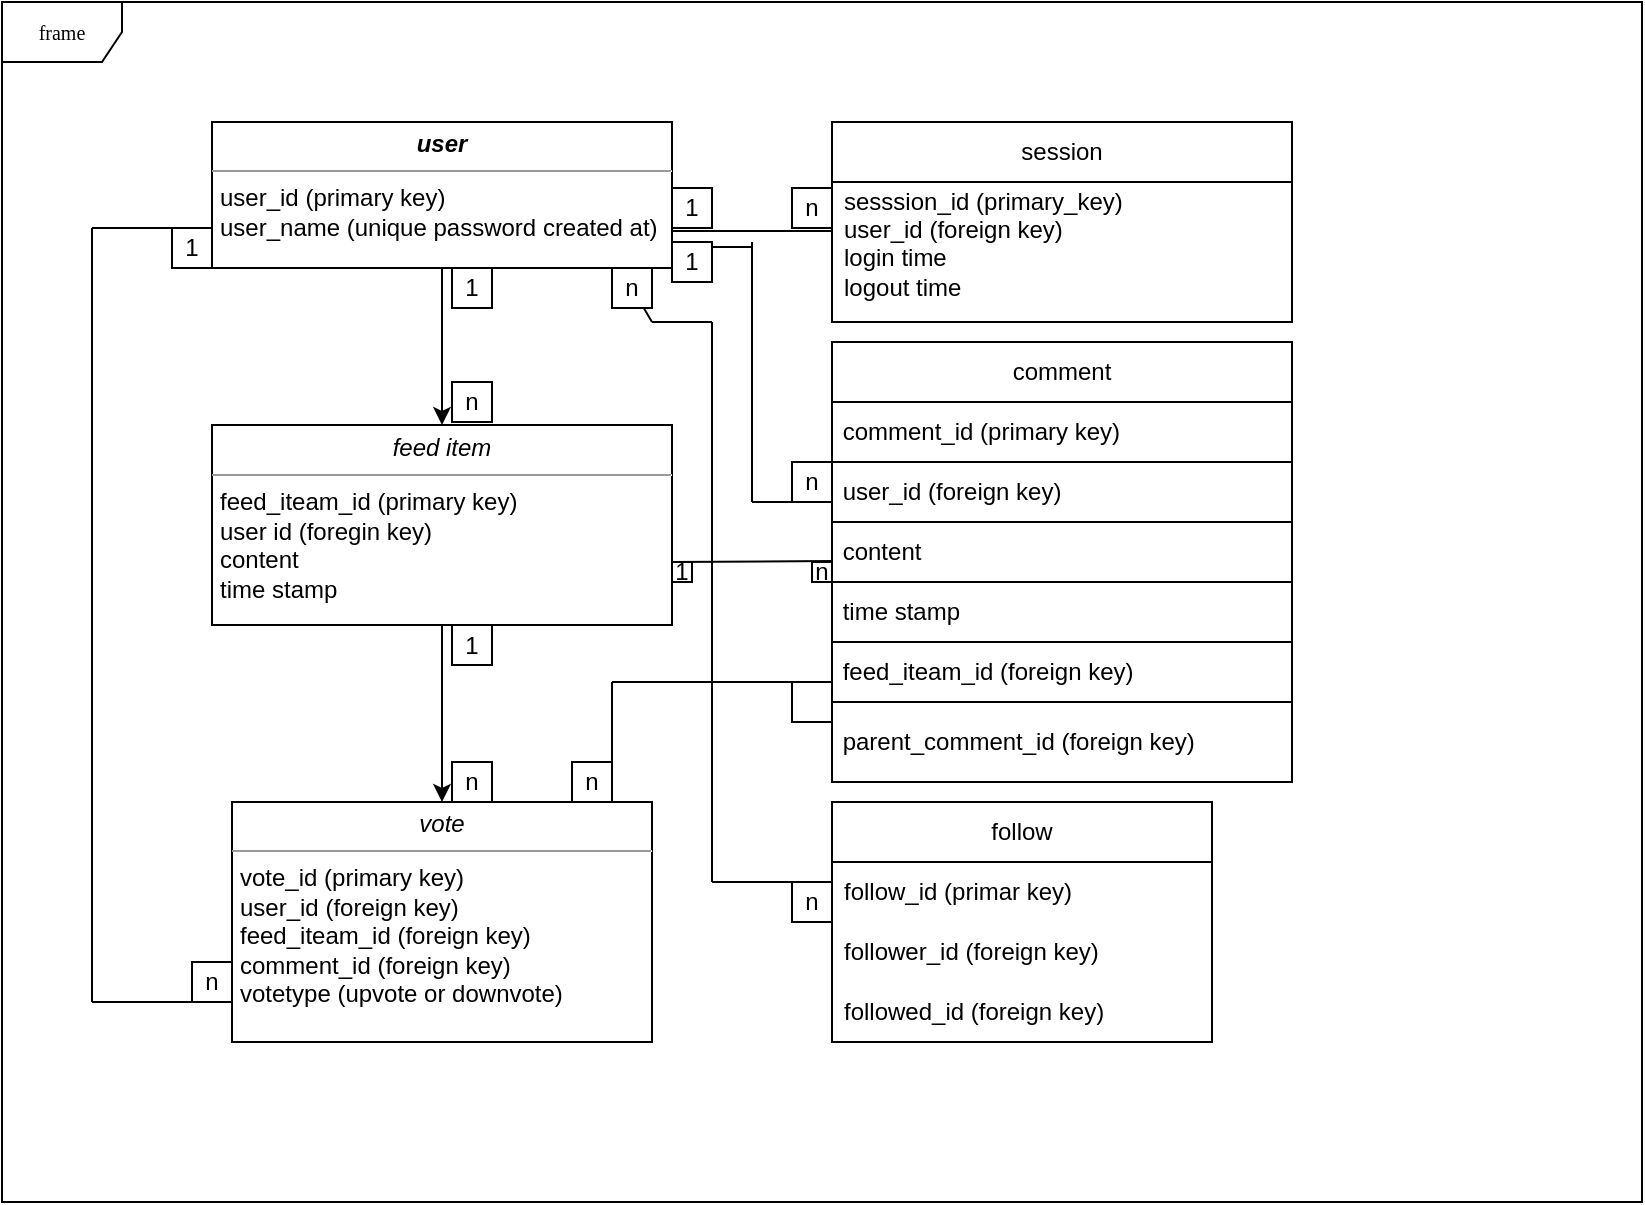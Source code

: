 <mxfile version="21.2.9" type="google">
  <diagram name="Page-1" id="c4acf3e9-155e-7222-9cf6-157b1a14988f">
    <mxGraphModel grid="1" page="1" gridSize="10" guides="1" tooltips="1" connect="1" arrows="1" fold="1" pageScale="1" pageWidth="850" pageHeight="1100" background="none" math="0" shadow="0">
      <root>
        <mxCell id="0" />
        <mxCell id="1" parent="0" />
        <mxCell id="17acba5748e5396b-1" value="frame" style="shape=umlFrame;whiteSpace=wrap;html=1;rounded=0;shadow=0;comic=0;labelBackgroundColor=none;strokeWidth=1;fontFamily=Verdana;fontSize=10;align=center;" vertex="1" parent="1">
          <mxGeometry x="15" y="20" width="820" height="600" as="geometry" />
        </mxCell>
        <mxCell id="pf-oWCts8RdcksbCDUdE-1" value="" style="edgeStyle=orthogonalEdgeStyle;rounded=0;orthogonalLoop=1;jettySize=auto;html=1;" edge="1" parent="1" source="5d2195bd80daf111-18" target="5d2195bd80daf111-19">
          <mxGeometry relative="1" as="geometry" />
        </mxCell>
        <mxCell id="5d2195bd80daf111-18" value="&lt;p style=&quot;margin:0px;margin-top:4px;text-align:center;&quot;&gt;&lt;b&gt;&lt;i&gt;user&lt;/i&gt;&lt;/b&gt;&lt;/p&gt;&lt;hr size=&quot;1&quot;&gt;&lt;p style=&quot;margin:0px;margin-left:4px;&quot;&gt;user_id (primary key)&lt;/p&gt;&lt;p style=&quot;margin:0px;margin-left:4px;&quot;&gt;user_name (unique&amp;nbsp;&lt;span style=&quot;background-color: initial;&quot;&gt;password&amp;nbsp;&lt;/span&gt;&lt;span style=&quot;background-color: initial;&quot;&gt;created at)&lt;/span&gt;&lt;/p&gt;" style="verticalAlign=top;align=left;overflow=fill;fontSize=12;fontFamily=Helvetica;html=1;rounded=0;shadow=0;comic=0;labelBackgroundColor=none;strokeWidth=1" vertex="1" parent="1">
          <mxGeometry x="120" y="80" width="230" height="73" as="geometry" />
        </mxCell>
        <mxCell id="pf-oWCts8RdcksbCDUdE-10" value="" style="edgeStyle=orthogonalEdgeStyle;rounded=0;orthogonalLoop=1;jettySize=auto;html=1;" edge="1" parent="1" source="5d2195bd80daf111-19" target="5d2195bd80daf111-20">
          <mxGeometry relative="1" as="geometry" />
        </mxCell>
        <mxCell id="5d2195bd80daf111-19" value="&lt;p style=&quot;margin:0px;margin-top:4px;text-align:center;&quot;&gt;&lt;i&gt;feed item&lt;/i&gt;&lt;/p&gt;&lt;hr size=&quot;1&quot;&gt;&lt;p style=&quot;margin:0px;margin-left:4px;&quot;&gt;feed_iteam_id (primary key)&lt;/p&gt;&lt;p style=&quot;margin:0px;margin-left:4px;&quot;&gt;user id (foregin key)&lt;/p&gt;&lt;p style=&quot;margin:0px;margin-left:4px;&quot;&gt;content&amp;nbsp;&lt;/p&gt;&lt;p style=&quot;margin:0px;margin-left:4px;&quot;&gt;time stamp&lt;/p&gt;" style="verticalAlign=top;align=left;overflow=fill;fontSize=12;fontFamily=Helvetica;html=1;rounded=0;shadow=0;comic=0;labelBackgroundColor=none;strokeWidth=1" vertex="1" parent="1">
          <mxGeometry x="120" y="231.5" width="230" height="100" as="geometry" />
        </mxCell>
        <mxCell id="5d2195bd80daf111-20" value="&lt;p style=&quot;margin:0px;margin-top:4px;text-align:center;&quot;&gt;&lt;i&gt;vote&lt;/i&gt;&lt;/p&gt;&lt;hr size=&quot;1&quot;&gt;&lt;p style=&quot;margin:0px;margin-left:4px;&quot;&gt;vote_id (primary key)&lt;/p&gt;&lt;p style=&quot;margin:0px;margin-left:4px;&quot;&gt;user_id (foreign key)&lt;/p&gt;&lt;p style=&quot;margin:0px;margin-left:4px;&quot;&gt;feed_iteam_id (foreign key)&lt;/p&gt;&lt;p style=&quot;margin:0px;margin-left:4px;&quot;&gt;comment_id (foreign key)&lt;/p&gt;&lt;p style=&quot;margin:0px;margin-left:4px;&quot;&gt;votetype (upvote or downvote)&lt;/p&gt;" style="verticalAlign=top;align=left;overflow=fill;fontSize=12;fontFamily=Helvetica;html=1;rounded=0;shadow=0;comic=0;labelBackgroundColor=none;strokeWidth=1" vertex="1" parent="1">
          <mxGeometry x="130" y="420" width="210" height="120" as="geometry" />
        </mxCell>
        <mxCell id="pf-oWCts8RdcksbCDUdE-6" value="1" style="whiteSpace=wrap;html=1;aspect=fixed;" vertex="1" parent="1">
          <mxGeometry x="100" y="133" width="20" height="20" as="geometry" />
        </mxCell>
        <mxCell id="pf-oWCts8RdcksbCDUdE-7" value="n" style="whiteSpace=wrap;html=1;aspect=fixed;" vertex="1" parent="1">
          <mxGeometry x="110" y="500" width="20" height="20" as="geometry" />
        </mxCell>
        <mxCell id="pf-oWCts8RdcksbCDUdE-8" value="1" style="whiteSpace=wrap;html=1;aspect=fixed;" vertex="1" parent="1">
          <mxGeometry x="240" y="153" width="20" height="20" as="geometry" />
        </mxCell>
        <mxCell id="pf-oWCts8RdcksbCDUdE-9" value="n" style="whiteSpace=wrap;html=1;aspect=fixed;" vertex="1" parent="1">
          <mxGeometry x="240" y="210" width="20" height="20" as="geometry" />
        </mxCell>
        <mxCell id="pf-oWCts8RdcksbCDUdE-11" value="1" style="whiteSpace=wrap;html=1;aspect=fixed;" vertex="1" parent="1">
          <mxGeometry x="240" y="331.5" width="20" height="20" as="geometry" />
        </mxCell>
        <mxCell id="pf-oWCts8RdcksbCDUdE-12" value="n" style="whiteSpace=wrap;html=1;aspect=fixed;" vertex="1" parent="1">
          <mxGeometry x="240" y="400" width="20" height="20" as="geometry" />
        </mxCell>
        <mxCell id="pf-oWCts8RdcksbCDUdE-18" value="" style="endArrow=none;html=1;rounded=0;" edge="1" parent="1">
          <mxGeometry width="50" height="50" relative="1" as="geometry">
            <mxPoint x="60" y="133" as="sourcePoint" />
            <mxPoint x="100" y="133" as="targetPoint" />
          </mxGeometry>
        </mxCell>
        <mxCell id="pf-oWCts8RdcksbCDUdE-19" value="" style="endArrow=none;html=1;rounded=0;" edge="1" parent="1">
          <mxGeometry width="50" height="50" relative="1" as="geometry">
            <mxPoint x="60" y="520" as="sourcePoint" />
            <mxPoint x="60" y="133" as="targetPoint" />
          </mxGeometry>
        </mxCell>
        <mxCell id="pf-oWCts8RdcksbCDUdE-21" value="" style="endArrow=none;html=1;rounded=0;" edge="1" parent="1">
          <mxGeometry width="50" height="50" relative="1" as="geometry">
            <mxPoint x="60" y="520" as="sourcePoint" />
            <mxPoint x="110" y="520" as="targetPoint" />
          </mxGeometry>
        </mxCell>
        <mxCell id="pf-oWCts8RdcksbCDUdE-23" value="" style="endArrow=none;html=1;rounded=0;" edge="1" parent="1">
          <mxGeometry width="50" height="50" relative="1" as="geometry">
            <mxPoint x="350" y="134.5" as="sourcePoint" />
            <mxPoint x="430" y="134.5" as="targetPoint" />
            <Array as="points">
              <mxPoint x="390" y="134.5" />
            </Array>
          </mxGeometry>
        </mxCell>
        <mxCell id="pf-oWCts8RdcksbCDUdE-30" value="" style="endArrow=none;html=1;rounded=0;" edge="1" parent="1">
          <mxGeometry width="50" height="50" relative="1" as="geometry">
            <mxPoint x="350" y="142.5" as="sourcePoint" />
            <mxPoint x="390" y="142.5" as="targetPoint" />
          </mxGeometry>
        </mxCell>
        <mxCell id="pf-oWCts8RdcksbCDUdE-35" value="" style="endArrow=none;html=1;rounded=0;" edge="1" parent="1" source="pf-oWCts8RdcksbCDUdE-65">
          <mxGeometry width="50" height="50" relative="1" as="geometry">
            <mxPoint x="340" y="180" as="sourcePoint" />
            <mxPoint x="340" y="153" as="targetPoint" />
          </mxGeometry>
        </mxCell>
        <mxCell id="pf-oWCts8RdcksbCDUdE-37" value="follow" style="swimlane;fontStyle=0;childLayout=stackLayout;horizontal=1;startSize=30;horizontalStack=0;resizeParent=1;resizeParentMax=0;resizeLast=0;collapsible=1;marginBottom=0;whiteSpace=wrap;html=1;" vertex="1" parent="1">
          <mxGeometry x="430" y="420" width="190" height="120" as="geometry" />
        </mxCell>
        <mxCell id="pf-oWCts8RdcksbCDUdE-38" value="follow_id (primar key)" style="text;strokeColor=none;fillColor=none;align=left;verticalAlign=middle;spacingLeft=4;spacingRight=4;overflow=hidden;points=[[0,0.5],[1,0.5]];portConstraint=eastwest;rotatable=0;whiteSpace=wrap;html=1;" vertex="1" parent="pf-oWCts8RdcksbCDUdE-37">
          <mxGeometry y="30" width="190" height="30" as="geometry" />
        </mxCell>
        <mxCell id="pf-oWCts8RdcksbCDUdE-39" value="follower_id (foreign key)" style="text;strokeColor=none;fillColor=none;align=left;verticalAlign=middle;spacingLeft=4;spacingRight=4;overflow=hidden;points=[[0,0.5],[1,0.5]];portConstraint=eastwest;rotatable=0;whiteSpace=wrap;html=1;" vertex="1" parent="pf-oWCts8RdcksbCDUdE-37">
          <mxGeometry y="60" width="190" height="30" as="geometry" />
        </mxCell>
        <mxCell id="pf-oWCts8RdcksbCDUdE-40" value="followed_id (foreign key)" style="text;strokeColor=none;fillColor=none;align=left;verticalAlign=middle;spacingLeft=4;spacingRight=4;overflow=hidden;points=[[0,0.5],[1,0.5]];portConstraint=eastwest;rotatable=0;whiteSpace=wrap;html=1;" vertex="1" parent="pf-oWCts8RdcksbCDUdE-37">
          <mxGeometry y="90" width="190" height="30" as="geometry" />
        </mxCell>
        <mxCell id="pf-oWCts8RdcksbCDUdE-41" value="session" style="swimlane;fontStyle=0;childLayout=stackLayout;horizontal=1;startSize=30;horizontalStack=0;resizeParent=1;resizeParentMax=0;resizeLast=0;collapsible=1;marginBottom=0;whiteSpace=wrap;html=1;" vertex="1" parent="1">
          <mxGeometry x="430" y="80" width="230" height="100" as="geometry" />
        </mxCell>
        <mxCell id="pf-oWCts8RdcksbCDUdE-43" value="sesssion_id (primary_key)&lt;br&gt;user_id (foreign key)&lt;br&gt;login time&lt;br&gt;logout time&lt;br&gt;&lt;br&gt;&lt;br&gt;&lt;br&gt;&lt;br&gt;" style="text;strokeColor=none;fillColor=none;align=left;verticalAlign=middle;spacingLeft=4;spacingRight=4;overflow=hidden;points=[[0,0.5],[1,0.5]];portConstraint=eastwest;rotatable=0;whiteSpace=wrap;html=1;" vertex="1" parent="pf-oWCts8RdcksbCDUdE-41">
          <mxGeometry y="30" width="230" height="70" as="geometry" />
        </mxCell>
        <mxCell id="pf-oWCts8RdcksbCDUdE-49" value="" style="endArrow=none;html=1;rounded=0;" edge="1" parent="1">
          <mxGeometry width="50" height="50" relative="1" as="geometry">
            <mxPoint x="390" y="270" as="sourcePoint" />
            <mxPoint x="390" y="140" as="targetPoint" />
          </mxGeometry>
        </mxCell>
        <mxCell id="pf-oWCts8RdcksbCDUdE-50" value="" style="endArrow=none;html=1;rounded=0;" edge="1" parent="1">
          <mxGeometry width="50" height="50" relative="1" as="geometry">
            <mxPoint x="430" y="270" as="sourcePoint" />
            <mxPoint x="390" y="270" as="targetPoint" />
          </mxGeometry>
        </mxCell>
        <mxCell id="pf-oWCts8RdcksbCDUdE-51" value="" style="endArrow=none;html=1;rounded=0;" edge="1" parent="1">
          <mxGeometry width="50" height="50" relative="1" as="geometry">
            <mxPoint x="370" y="460" as="sourcePoint" />
            <mxPoint x="370" y="180" as="targetPoint" />
          </mxGeometry>
        </mxCell>
        <mxCell id="pf-oWCts8RdcksbCDUdE-52" value="" style="endArrow=none;html=1;rounded=0;" edge="1" parent="1">
          <mxGeometry width="50" height="50" relative="1" as="geometry">
            <mxPoint x="340" y="180" as="sourcePoint" />
            <mxPoint x="370" y="180" as="targetPoint" />
          </mxGeometry>
        </mxCell>
        <mxCell id="pf-oWCts8RdcksbCDUdE-53" value="" style="endArrow=none;html=1;rounded=0;" edge="1" parent="1">
          <mxGeometry width="50" height="50" relative="1" as="geometry">
            <mxPoint x="430" y="460" as="sourcePoint" />
            <mxPoint x="370" y="460" as="targetPoint" />
          </mxGeometry>
        </mxCell>
        <mxCell id="pf-oWCts8RdcksbCDUdE-54" value="" style="rounded=0;whiteSpace=wrap;html=1;" vertex="1" parent="1">
          <mxGeometry x="430" y="190" width="230" height="220" as="geometry" />
        </mxCell>
        <mxCell id="pf-oWCts8RdcksbCDUdE-55" value="" style="endArrow=none;html=1;rounded=0;" edge="1" parent="1">
          <mxGeometry width="50" height="50" relative="1" as="geometry">
            <mxPoint x="430" y="219.5" as="sourcePoint" />
            <mxPoint x="660" y="219.5" as="targetPoint" />
          </mxGeometry>
        </mxCell>
        <mxCell id="pf-oWCts8RdcksbCDUdE-56" value="comment" style="rounded=0;whiteSpace=wrap;html=1;" vertex="1" parent="1">
          <mxGeometry x="430" y="190" width="230" height="30" as="geometry" />
        </mxCell>
        <mxCell id="pf-oWCts8RdcksbCDUdE-57" value="" style="endArrow=none;html=1;rounded=0;" edge="1" parent="1">
          <mxGeometry width="50" height="50" relative="1" as="geometry">
            <mxPoint x="350" y="300" as="sourcePoint" />
            <mxPoint x="430" y="299.5" as="targetPoint" />
          </mxGeometry>
        </mxCell>
        <mxCell id="pf-oWCts8RdcksbCDUdE-58" value="" style="endArrow=none;html=1;rounded=0;" edge="1" parent="1">
          <mxGeometry width="50" height="50" relative="1" as="geometry">
            <mxPoint x="320" y="420" as="sourcePoint" />
            <mxPoint x="320" y="360" as="targetPoint" />
          </mxGeometry>
        </mxCell>
        <mxCell id="pf-oWCts8RdcksbCDUdE-59" value="" style="endArrow=none;html=1;rounded=0;" edge="1" parent="1">
          <mxGeometry width="50" height="50" relative="1" as="geometry">
            <mxPoint x="320" y="360" as="sourcePoint" />
            <mxPoint x="430" y="360" as="targetPoint" />
          </mxGeometry>
        </mxCell>
        <mxCell id="pf-oWCts8RdcksbCDUdE-61" value="1" style="whiteSpace=wrap;html=1;aspect=fixed;" vertex="1" parent="1">
          <mxGeometry x="350" y="113" width="20" height="20" as="geometry" />
        </mxCell>
        <mxCell id="pf-oWCts8RdcksbCDUdE-62" value="n" style="whiteSpace=wrap;html=1;aspect=fixed;" vertex="1" parent="1">
          <mxGeometry x="410" y="113" width="20" height="20" as="geometry" />
        </mxCell>
        <mxCell id="pf-oWCts8RdcksbCDUdE-63" value="1" style="whiteSpace=wrap;html=1;aspect=fixed;" vertex="1" parent="1">
          <mxGeometry x="350" y="140" width="20" height="20" as="geometry" />
        </mxCell>
        <mxCell id="pf-oWCts8RdcksbCDUdE-64" value="n" style="whiteSpace=wrap;html=1;aspect=fixed;" vertex="1" parent="1">
          <mxGeometry x="410" y="250" width="20" height="20" as="geometry" />
        </mxCell>
        <mxCell id="pf-oWCts8RdcksbCDUdE-66" value="" style="endArrow=none;html=1;rounded=0;" edge="1" parent="1" target="pf-oWCts8RdcksbCDUdE-65">
          <mxGeometry width="50" height="50" relative="1" as="geometry">
            <mxPoint x="340" y="180" as="sourcePoint" />
            <mxPoint x="340" y="153" as="targetPoint" />
          </mxGeometry>
        </mxCell>
        <mxCell id="pf-oWCts8RdcksbCDUdE-65" value="n" style="whiteSpace=wrap;html=1;aspect=fixed;" vertex="1" parent="1">
          <mxGeometry x="320" y="153" width="20" height="20" as="geometry" />
        </mxCell>
        <mxCell id="pf-oWCts8RdcksbCDUdE-67" value="n" style="whiteSpace=wrap;html=1;aspect=fixed;" vertex="1" parent="1">
          <mxGeometry x="410" y="460" width="20" height="20" as="geometry" />
        </mxCell>
        <mxCell id="pf-oWCts8RdcksbCDUdE-68" value="n" style="whiteSpace=wrap;html=1;aspect=fixed;" vertex="1" parent="1">
          <mxGeometry x="300" y="400" width="20" height="20" as="geometry" />
        </mxCell>
        <mxCell id="pf-oWCts8RdcksbCDUdE-69" value="" style="whiteSpace=wrap;html=1;aspect=fixed;" vertex="1" parent="1">
          <mxGeometry x="410" y="360" width="20" height="20" as="geometry" />
        </mxCell>
        <mxCell id="pf-oWCts8RdcksbCDUdE-70" value="1" style="whiteSpace=wrap;html=1;aspect=fixed;" vertex="1" parent="1">
          <mxGeometry x="350" y="300" width="10" height="10" as="geometry" />
        </mxCell>
        <mxCell id="pf-oWCts8RdcksbCDUdE-71" value="n" style="whiteSpace=wrap;html=1;aspect=fixed;" vertex="1" parent="1">
          <mxGeometry x="420" y="300" width="10" height="10" as="geometry" />
        </mxCell>
        <mxCell id="pf-oWCts8RdcksbCDUdE-72" value="&amp;nbsp;comment_id (primary key)" style="rounded=0;whiteSpace=wrap;html=1;align=left;" vertex="1" parent="1">
          <mxGeometry x="430" y="220" width="230" height="30" as="geometry" />
        </mxCell>
        <mxCell id="pf-oWCts8RdcksbCDUdE-73" value="&amp;nbsp;user_id (foreign key)" style="rounded=0;whiteSpace=wrap;html=1;align=left;" vertex="1" parent="1">
          <mxGeometry x="430" y="250" width="230" height="30" as="geometry" />
        </mxCell>
        <mxCell id="pf-oWCts8RdcksbCDUdE-74" value="&amp;nbsp;content" style="rounded=0;whiteSpace=wrap;html=1;align=left;" vertex="1" parent="1">
          <mxGeometry x="430" y="280" width="230" height="30" as="geometry" />
        </mxCell>
        <mxCell id="pf-oWCts8RdcksbCDUdE-75" value="&amp;nbsp;time stamp" style="rounded=0;whiteSpace=wrap;html=1;align=left;" vertex="1" parent="1">
          <mxGeometry x="430" y="310" width="230" height="30" as="geometry" />
        </mxCell>
        <mxCell id="pf-oWCts8RdcksbCDUdE-76" value="&amp;nbsp;feed_iteam_id (foreign key)" style="rounded=0;whiteSpace=wrap;html=1;align=left;" vertex="1" parent="1">
          <mxGeometry x="430" y="340" width="230" height="30" as="geometry" />
        </mxCell>
        <mxCell id="pf-oWCts8RdcksbCDUdE-77" value="&amp;nbsp;parent_comment_id (foreign key)" style="rounded=0;whiteSpace=wrap;html=1;align=left;" vertex="1" parent="1">
          <mxGeometry x="430" y="370" width="230" height="40" as="geometry" />
        </mxCell>
      </root>
    </mxGraphModel>
  </diagram>
</mxfile>
